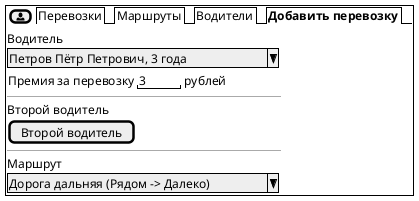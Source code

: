 @startsalt
skinparam defaultFontName Liberation Serif

{+

{ { [<&person>] } | {/ Перевозки | Маршруты | Водители | <b>Добавить перевозку} }
{
    Водитель
    ^Петров Пётр Петрович, 3 года    ^ 
    { Премия за перевозку | "3    " | рублей }
    --
    Второй водитель
    [Второй водитель]
    --
    Маршрут 
    ^Дорога дальняя (Рядом -> Далеко)^ 
}
}

@endsalt

